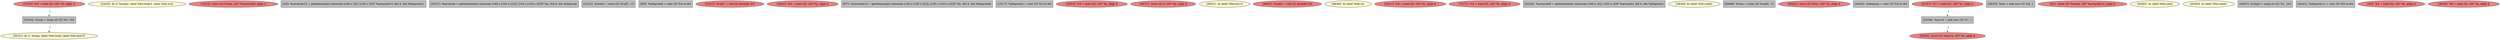 
digraph G {


node707 [fillcolor=lemonchiffon,label="[30/31]  br i1 %cmp, label %for.body, label %for.end15",shape=ellipse,style=filled ]
node703 [fillcolor=lemonchiffon,label="[24/25]  br i1 %cmp2, label %for.body3, label %for.end",shape=ellipse,style=filled ]
node702 [fillcolor=lightcoral,label="[14/15]  store i32 %rem, i32* %arrayidx6, align 4",shape=ellipse,style=filled ]
node700 [fillcolor=grey,label="[2/3]  %arrayidx12 = getelementptr inbounds [100 x i32], [100 x i32]* %arrayidx10, i64 0, i64 %idxprom11",shape=rectangle,style=filled ]
node705 [fillcolor=grey,label="[26/27]  %arrayidx = getelementptr inbounds [100 x [100 x i32]], [100 x [100 x i32]]* %a, i64 0, i64 %idxprom",shape=rectangle,style=filled ]
node704 [fillcolor=grey,label="[22/23]  %rem8 = srem i32 %call7, 10",shape=rectangle,style=filled ]
node697 [fillcolor=grey,label="[8/9]  %idxprom9 = sext i32 %4 to i64",shape=rectangle,style=filled ]
node701 [fillcolor=lightcoral,label="[12/13]  %call7 = call i32 @rand() #3",shape=ellipse,style=filled ]
node696 [fillcolor=lightcoral,label="[20/21]  %1 = load i32, i32* %j, align 4",shape=ellipse,style=filled ]
node694 [fillcolor=grey,label="[6/7]  %arrayidx10 = getelementptr inbounds [100 x [100 x i32]], [100 x [100 x i32]]* %b, i64 0, i64 %idxprom9",shape=rectangle,style=filled ]
node693 [fillcolor=grey,label="[16/17]  %idxprom5 = sext i32 %3 to i64",shape=rectangle,style=filled ]
node699 [fillcolor=lightcoral,label="[18/19]  %3 = load i32, i32* %j, align 4",shape=ellipse,style=filled ]
node691 [fillcolor=lightcoral,label="[32/35]  %0 = load i32, i32* %i, align 4",shape=ellipse,style=filled ]
node690 [fillcolor=lightcoral,label="[36/37]  store i32 0, i32* %j, align 4",shape=ellipse,style=filled ]
node676 [fillcolor=lemonchiffon,label="[50/51]  br label %for.inc13",shape=ellipse,style=filled ]
node682 [fillcolor=lightcoral,label="[66/67]  %call4 = call i32 @rand() #3",shape=ellipse,style=filled ]
node688 [fillcolor=grey,label="[33/34]  %cmp = icmp slt i32 %0, 100",shape=rectangle,style=filled ]
node675 [fillcolor=lemonchiffon,label="[48/49]  br label %for.inc",shape=ellipse,style=filled ]
node692 [fillcolor=lightcoral,label="[10/11]  %4 = load i32, i32* %i, align 4",shape=ellipse,style=filled ]
node683 [fillcolor=lightcoral,label="[70/71]  %2 = load i32, i32* %i, align 4",shape=ellipse,style=filled ]
node672 [fillcolor=grey,label="[42/43]  %arrayidx6 = getelementptr inbounds [100 x i32], [100 x i32]* %arrayidx, i64 0, i64 %idxprom5",shape=rectangle,style=filled ]
node706 [fillcolor=lemonchiffon,label="[28/29]  br label %for.cond1",shape=ellipse,style=filled ]
node681 [fillcolor=grey,label="[68/69]  %rem = srem i32 %call4, 10",shape=rectangle,style=filled ]
node678 [fillcolor=lightcoral,label="[60/61]  store i32 %inc, i32* %j, align 4",shape=ellipse,style=filled ]
node673 [fillcolor=grey,label="[44/45]  %idxprom = sext i32 %2 to i64",shape=rectangle,style=filled ]
node679 [fillcolor=grey,label="[53/56]  %inc14 = add nsw i32 %7, 1",shape=rectangle,style=filled ]
node680 [fillcolor=grey,label="[58/59]  %inc = add nsw i32 %6, 1",shape=rectangle,style=filled ]
node698 [fillcolor=lightcoral,label="[0/1]  store i32 %rem8, i32* %arrayidx12, align 4",shape=ellipse,style=filled ]
node689 [fillcolor=lightcoral,label="[52/57]  %7 = load i32, i32* %i, align 4",shape=ellipse,style=filled ]
node684 [fillcolor=lemonchiffon,label="[64/65]  br label %for.cond",shape=ellipse,style=filled ]
node685 [fillcolor=lemonchiffon,label="[62/63]  br label %for.cond1",shape=ellipse,style=filled ]
node674 [fillcolor=grey,label="[46/47]  %cmp2 = icmp slt i32 %1, 100",shape=rectangle,style=filled ]
node686 [fillcolor=grey,label="[40/41]  %idxprom11 = sext i32 %5 to i64",shape=rectangle,style=filled ]
node695 [fillcolor=lightcoral,label="[4/5]  %5 = load i32, i32* %j, align 4",shape=ellipse,style=filled ]
node677 [fillcolor=lightcoral,label="[54/55]  store i32 %inc14, i32* %i, align 4",shape=ellipse,style=filled ]
node687 [fillcolor=lightcoral,label="[38/39]  %6 = load i32, i32* %j, align 4",shape=ellipse,style=filled ]

node689->node679 [style=dotted,color=forestgreen,label="T",fontcolor=forestgreen ]
node688->node707 [style=dotted,color=forestgreen,label="T",fontcolor=forestgreen ]
node679->node677 [style=dotted,color=forestgreen,label="T",fontcolor=forestgreen ]
node691->node688 [style=dotted,color=forestgreen,label="T",fontcolor=forestgreen ]


}
